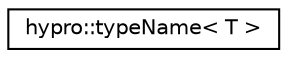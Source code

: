 digraph "Graphical Class Hierarchy"
{
  edge [fontname="Helvetica",fontsize="10",labelfontname="Helvetica",labelfontsize="10"];
  node [fontname="Helvetica",fontsize="10",shape=record];
  rankdir="LR";
  Node0 [label="hypro::typeName\< T \>",height=0.2,width=0.4,color="black", fillcolor="white", style="filled",URL="$structhypro_1_1typeName.html"];
}
